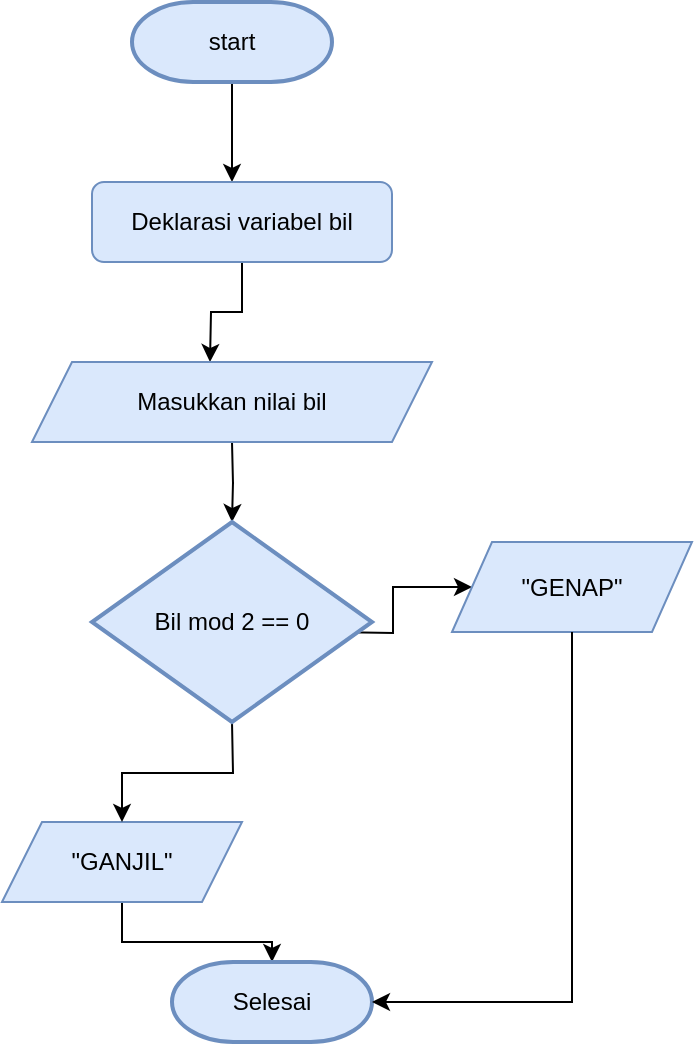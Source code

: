 <mxfile version="22.0.4" type="github">
  <diagram name="Page-1" id="zlc6QN9guUduE7LOQ4Xu">
    <mxGraphModel dx="1114" dy="1702" grid="1" gridSize="10" guides="1" tooltips="1" connect="1" arrows="1" fold="1" page="1" pageScale="1" pageWidth="850" pageHeight="1100" math="0" shadow="0">
      <root>
        <mxCell id="0" />
        <mxCell id="1" parent="0" />
        <mxCell id="4DTdX2c617SevMJaB1Sv-10" value="" style="edgeStyle=orthogonalEdgeStyle;rounded=0;orthogonalLoop=1;jettySize=auto;html=1;" edge="1" parent="1" source="4DTdX2c617SevMJaB1Sv-4">
          <mxGeometry relative="1" as="geometry">
            <mxPoint x="420" y="90" as="targetPoint" />
          </mxGeometry>
        </mxCell>
        <mxCell id="4DTdX2c617SevMJaB1Sv-4" value="start" style="strokeWidth=2;html=1;shape=mxgraph.flowchart.terminator;whiteSpace=wrap;fillColor=#dae8fc;strokeColor=#6c8ebf;" vertex="1" parent="1">
          <mxGeometry x="370" width="100" height="40" as="geometry" />
        </mxCell>
        <mxCell id="4DTdX2c617SevMJaB1Sv-23" value="" style="edgeStyle=orthogonalEdgeStyle;rounded=0;orthogonalLoop=1;jettySize=auto;html=1;" edge="1" parent="1">
          <mxGeometry relative="1" as="geometry">
            <mxPoint x="420" y="220" as="sourcePoint" />
            <mxPoint x="420" y="260" as="targetPoint" />
          </mxGeometry>
        </mxCell>
        <mxCell id="4DTdX2c617SevMJaB1Sv-25" value="" style="edgeStyle=orthogonalEdgeStyle;rounded=0;orthogonalLoop=1;jettySize=auto;html=1;" edge="1" parent="1" target="4DTdX2c617SevMJaB1Sv-24">
          <mxGeometry relative="1" as="geometry">
            <mxPoint x="470" y="315" as="sourcePoint" />
          </mxGeometry>
        </mxCell>
        <mxCell id="4DTdX2c617SevMJaB1Sv-24" value="&quot;GENAP&quot;" style="shape=parallelogram;perimeter=parallelogramPerimeter;whiteSpace=wrap;html=1;fixedSize=1;fillColor=#dae8fc;strokeColor=#6c8ebf;fontStyle=0;align=center;" vertex="1" parent="1">
          <mxGeometry x="530" y="270" width="120" height="45" as="geometry" />
        </mxCell>
        <mxCell id="4DTdX2c617SevMJaB1Sv-29" value="" style="edgeStyle=orthogonalEdgeStyle;rounded=0;orthogonalLoop=1;jettySize=auto;html=1;" edge="1" parent="1" source="4DTdX2c617SevMJaB1Sv-26" target="4DTdX2c617SevMJaB1Sv-28">
          <mxGeometry relative="1" as="geometry" />
        </mxCell>
        <mxCell id="4DTdX2c617SevMJaB1Sv-26" value="&quot;GANJIL&quot;" style="shape=parallelogram;perimeter=parallelogramPerimeter;whiteSpace=wrap;html=1;fixedSize=1;fillColor=#dae8fc;strokeColor=#6c8ebf;" vertex="1" parent="1">
          <mxGeometry x="305" y="410" width="120" height="40" as="geometry" />
        </mxCell>
        <mxCell id="4DTdX2c617SevMJaB1Sv-28" value="Selesai" style="strokeWidth=2;html=1;shape=mxgraph.flowchart.terminator;whiteSpace=wrap;fillColor=#dae8fc;strokeColor=#6c8ebf;" vertex="1" parent="1">
          <mxGeometry x="390" y="480" width="100" height="40" as="geometry" />
        </mxCell>
        <mxCell id="4DTdX2c617SevMJaB1Sv-31" value="" style="edgeStyle=orthogonalEdgeStyle;rounded=0;orthogonalLoop=1;jettySize=auto;html=1;" edge="1" parent="1" target="4DTdX2c617SevMJaB1Sv-26">
          <mxGeometry relative="1" as="geometry">
            <mxPoint x="420" y="360" as="sourcePoint" />
          </mxGeometry>
        </mxCell>
        <mxCell id="4DTdX2c617SevMJaB1Sv-35" value="Bil mod 2 == 0" style="strokeWidth=2;html=1;shape=mxgraph.flowchart.decision;whiteSpace=wrap;fillColor=#dae8fc;strokeColor=#6c8ebf;" vertex="1" parent="1">
          <mxGeometry x="350" y="260" width="140" height="100" as="geometry" />
        </mxCell>
        <mxCell id="4DTdX2c617SevMJaB1Sv-53" value="" style="edgeStyle=orthogonalEdgeStyle;rounded=0;orthogonalLoop=1;jettySize=auto;html=1;" edge="1" parent="1" source="4DTdX2c617SevMJaB1Sv-51">
          <mxGeometry relative="1" as="geometry">
            <mxPoint x="409" y="180" as="targetPoint" />
          </mxGeometry>
        </mxCell>
        <mxCell id="4DTdX2c617SevMJaB1Sv-51" value="Deklarasi variabel bil" style="rounded=1;whiteSpace=wrap;html=1;fillColor=#dae8fc;strokeColor=#6c8ebf;" vertex="1" parent="1">
          <mxGeometry x="350" y="90" width="150" height="40" as="geometry" />
        </mxCell>
        <mxCell id="4DTdX2c617SevMJaB1Sv-54" value="Masukkan nilai bil" style="shape=parallelogram;perimeter=parallelogramPerimeter;whiteSpace=wrap;html=1;fixedSize=1;fillColor=#dae8fc;strokeColor=#6c8ebf;" vertex="1" parent="1">
          <mxGeometry x="320" y="180" width="200" height="40" as="geometry" />
        </mxCell>
        <mxCell id="4DTdX2c617SevMJaB1Sv-56" style="edgeStyle=orthogonalEdgeStyle;rounded=0;orthogonalLoop=1;jettySize=auto;html=1;exitX=0.5;exitY=1;exitDx=0;exitDy=0;entryX=1;entryY=0.5;entryDx=0;entryDy=0;entryPerimeter=0;" edge="1" parent="1" source="4DTdX2c617SevMJaB1Sv-24" target="4DTdX2c617SevMJaB1Sv-28">
          <mxGeometry relative="1" as="geometry" />
        </mxCell>
      </root>
    </mxGraphModel>
  </diagram>
</mxfile>
